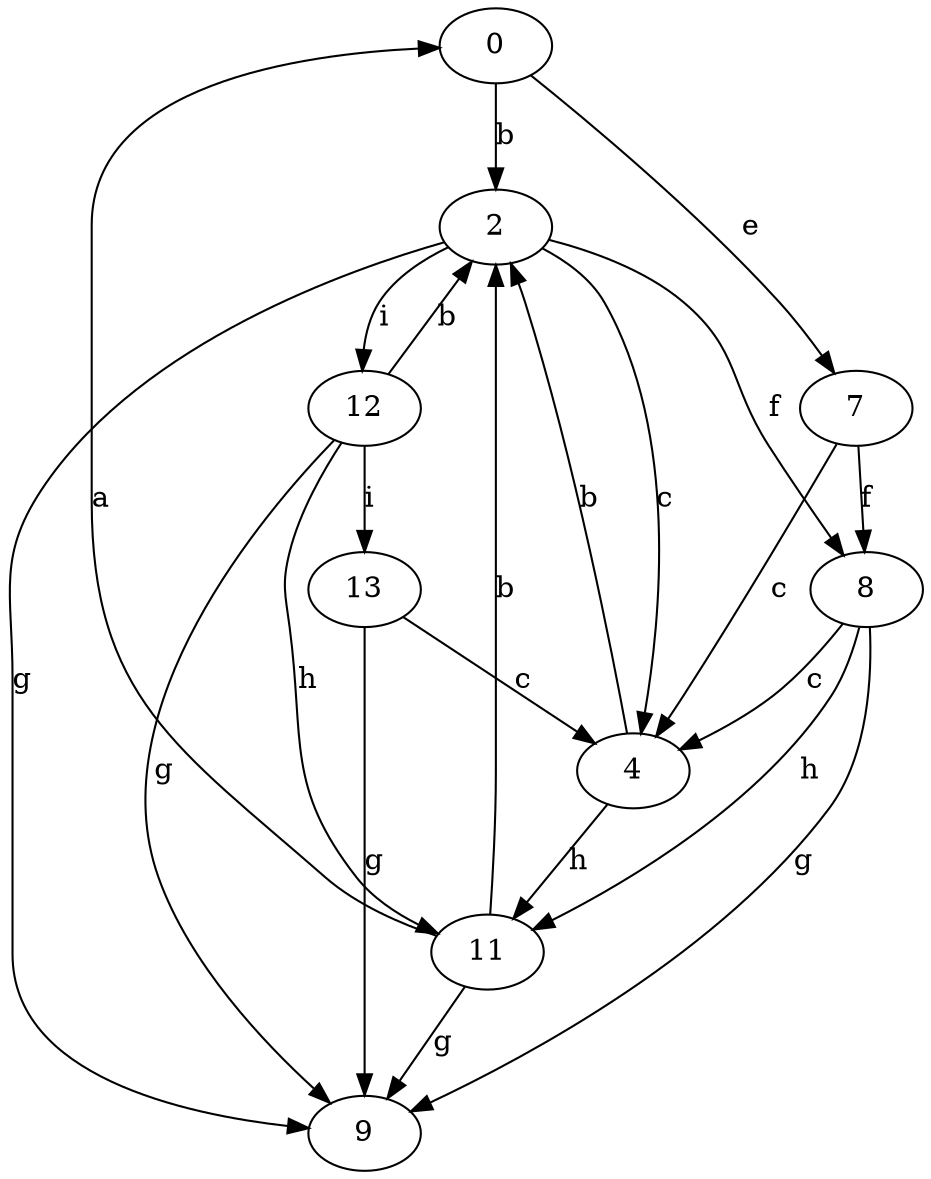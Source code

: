 strict digraph  {
0;
2;
4;
7;
8;
9;
11;
12;
13;
0 -> 2  [label=b];
0 -> 7  [label=e];
2 -> 4  [label=c];
2 -> 8  [label=f];
2 -> 9  [label=g];
2 -> 12  [label=i];
4 -> 2  [label=b];
4 -> 11  [label=h];
7 -> 4  [label=c];
7 -> 8  [label=f];
8 -> 4  [label=c];
8 -> 9  [label=g];
8 -> 11  [label=h];
11 -> 0  [label=a];
11 -> 2  [label=b];
11 -> 9  [label=g];
12 -> 2  [label=b];
12 -> 9  [label=g];
12 -> 11  [label=h];
12 -> 13  [label=i];
13 -> 4  [label=c];
13 -> 9  [label=g];
}
